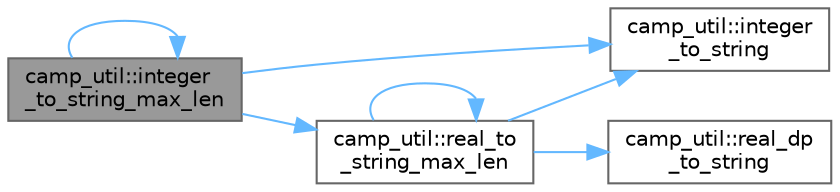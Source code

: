 digraph "camp_util::integer_to_string_max_len"
{
 // LATEX_PDF_SIZE
  bgcolor="transparent";
  edge [fontname=Helvetica,fontsize=10,labelfontname=Helvetica,labelfontsize=10];
  node [fontname=Helvetica,fontsize=10,shape=box,height=0.2,width=0.4];
  rankdir="LR";
  Node1 [label="camp_util::integer\l_to_string_max_len",height=0.2,width=0.4,color="gray40", fillcolor="grey60", style="filled", fontcolor="black",tooltip="Convert an integer to a string format of maximum length."];
  Node1 -> Node2 [color="steelblue1",style="solid"];
  Node2 [label="camp_util::integer\l_to_string",height=0.2,width=0.4,color="grey40", fillcolor="white", style="filled",URL="$namespacecamp__util.html#acd72e4626dcfefffaa08c42cfa7949bc",tooltip="Convert an integer to a string format."];
  Node1 -> Node1 [color="steelblue1",style="solid"];
  Node1 -> Node3 [color="steelblue1",style="solid"];
  Node3 [label="camp_util::real_to\l_string_max_len",height=0.2,width=0.4,color="grey40", fillcolor="white", style="filled",URL="$namespacecamp__util.html#a8e3fd8f1e59a4b7203d8fc1b18ca88a1",tooltip="Convert a real to a string format of maximum length."];
  Node3 -> Node2 [color="steelblue1",style="solid"];
  Node3 -> Node4 [color="steelblue1",style="solid"];
  Node4 [label="camp_util::real_dp\l_to_string",height=0.2,width=0.4,color="grey40", fillcolor="white", style="filled",URL="$namespacecamp__util.html#a0271943f212c32e76561b36ea2412dd7",tooltip="Convert a double precision real to a string format."];
  Node3 -> Node3 [color="steelblue1",style="solid"];
}
